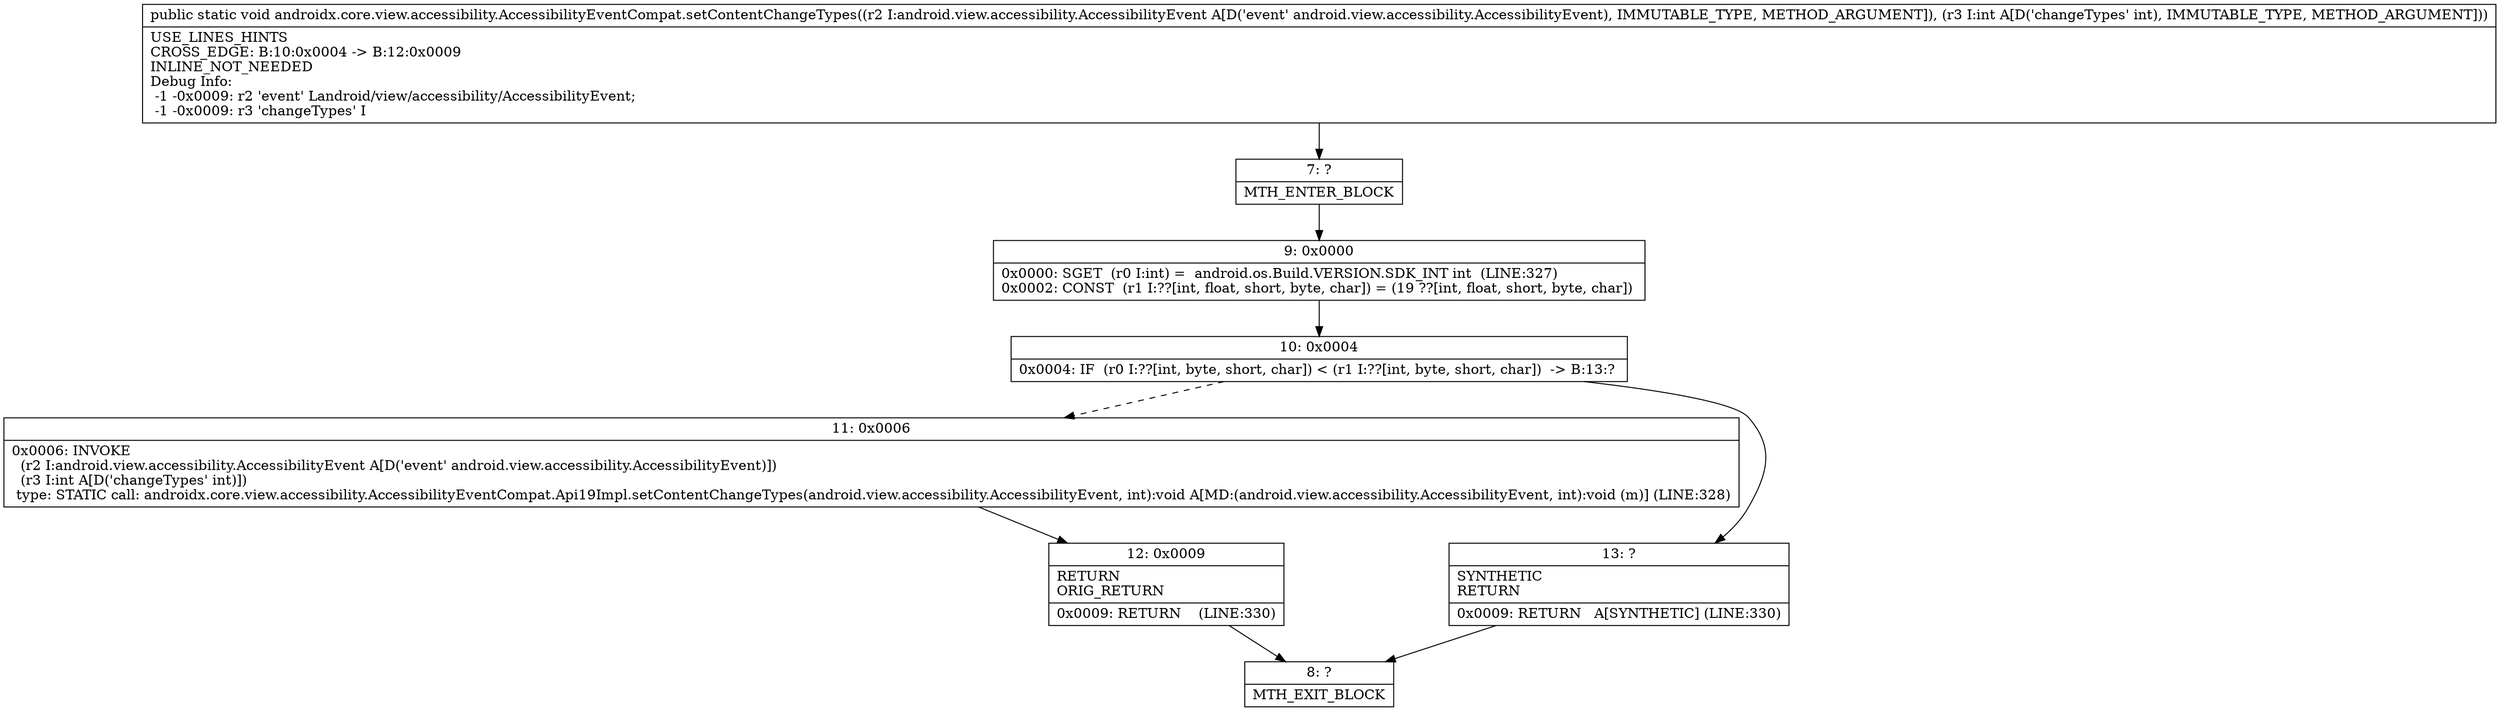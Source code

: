 digraph "CFG forandroidx.core.view.accessibility.AccessibilityEventCompat.setContentChangeTypes(Landroid\/view\/accessibility\/AccessibilityEvent;I)V" {
Node_7 [shape=record,label="{7\:\ ?|MTH_ENTER_BLOCK\l}"];
Node_9 [shape=record,label="{9\:\ 0x0000|0x0000: SGET  (r0 I:int) =  android.os.Build.VERSION.SDK_INT int  (LINE:327)\l0x0002: CONST  (r1 I:??[int, float, short, byte, char]) = (19 ??[int, float, short, byte, char]) \l}"];
Node_10 [shape=record,label="{10\:\ 0x0004|0x0004: IF  (r0 I:??[int, byte, short, char]) \< (r1 I:??[int, byte, short, char])  \-\> B:13:? \l}"];
Node_11 [shape=record,label="{11\:\ 0x0006|0x0006: INVOKE  \l  (r2 I:android.view.accessibility.AccessibilityEvent A[D('event' android.view.accessibility.AccessibilityEvent)])\l  (r3 I:int A[D('changeTypes' int)])\l type: STATIC call: androidx.core.view.accessibility.AccessibilityEventCompat.Api19Impl.setContentChangeTypes(android.view.accessibility.AccessibilityEvent, int):void A[MD:(android.view.accessibility.AccessibilityEvent, int):void (m)] (LINE:328)\l}"];
Node_12 [shape=record,label="{12\:\ 0x0009|RETURN\lORIG_RETURN\l|0x0009: RETURN    (LINE:330)\l}"];
Node_8 [shape=record,label="{8\:\ ?|MTH_EXIT_BLOCK\l}"];
Node_13 [shape=record,label="{13\:\ ?|SYNTHETIC\lRETURN\l|0x0009: RETURN   A[SYNTHETIC] (LINE:330)\l}"];
MethodNode[shape=record,label="{public static void androidx.core.view.accessibility.AccessibilityEventCompat.setContentChangeTypes((r2 I:android.view.accessibility.AccessibilityEvent A[D('event' android.view.accessibility.AccessibilityEvent), IMMUTABLE_TYPE, METHOD_ARGUMENT]), (r3 I:int A[D('changeTypes' int), IMMUTABLE_TYPE, METHOD_ARGUMENT]))  | USE_LINES_HINTS\lCROSS_EDGE: B:10:0x0004 \-\> B:12:0x0009\lINLINE_NOT_NEEDED\lDebug Info:\l  \-1 \-0x0009: r2 'event' Landroid\/view\/accessibility\/AccessibilityEvent;\l  \-1 \-0x0009: r3 'changeTypes' I\l}"];
MethodNode -> Node_7;Node_7 -> Node_9;
Node_9 -> Node_10;
Node_10 -> Node_11[style=dashed];
Node_10 -> Node_13;
Node_11 -> Node_12;
Node_12 -> Node_8;
Node_13 -> Node_8;
}


